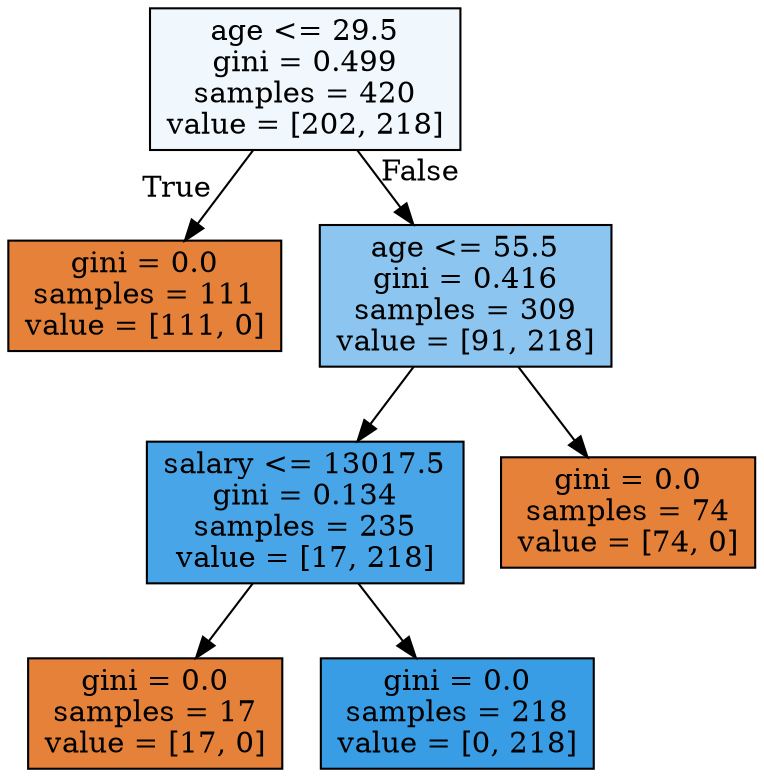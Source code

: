 digraph Tree {
node [shape=box, style="filled", color="black"] ;
0 [label="age <= 29.5\ngini = 0.499\nsamples = 420\nvalue = [202, 218]", fillcolor="#f0f8fd"] ;
1 [label="gini = 0.0\nsamples = 111\nvalue = [111, 0]", fillcolor="#e58139"] ;
0 -> 1 [labeldistance=2.5, labelangle=45, headlabel="True"] ;
2 [label="age <= 55.5\ngini = 0.416\nsamples = 309\nvalue = [91, 218]", fillcolor="#8cc6f0"] ;
0 -> 2 [labeldistance=2.5, labelangle=-45, headlabel="False"] ;
3 [label="salary <= 13017.5\ngini = 0.134\nsamples = 235\nvalue = [17, 218]", fillcolor="#48a5e7"] ;
2 -> 3 ;
4 [label="gini = 0.0\nsamples = 17\nvalue = [17, 0]", fillcolor="#e58139"] ;
3 -> 4 ;
5 [label="gini = 0.0\nsamples = 218\nvalue = [0, 218]", fillcolor="#399de5"] ;
3 -> 5 ;
6 [label="gini = 0.0\nsamples = 74\nvalue = [74, 0]", fillcolor="#e58139"] ;
2 -> 6 ;
}